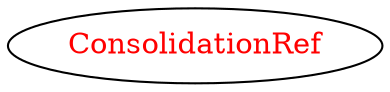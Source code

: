 digraph dependencyGraph {
 concentrate=true;
 ranksep="2.0";
 rankdir="LR"; 
 splines="ortho";
"ConsolidationRef" [fontcolor="red"];
}